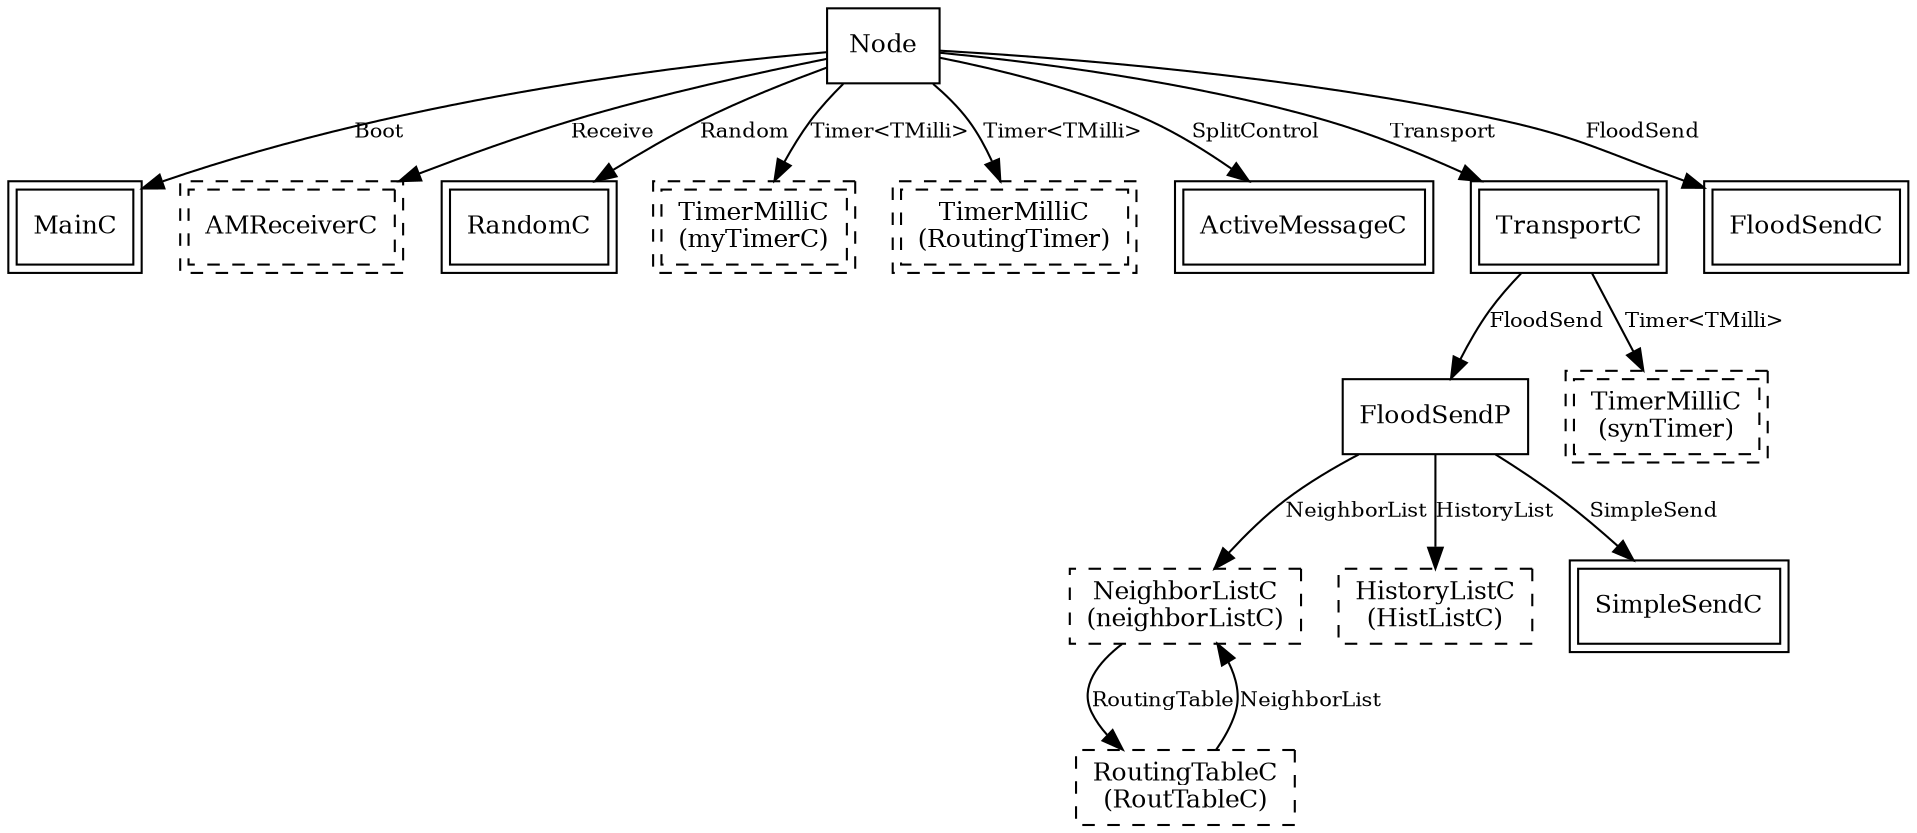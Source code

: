 digraph "NodeC" {
  "Node" [fontsize=12, shape=box, URL="../chtml/Node.html"];
  "MainC" [fontsize=12, shape=box,peripheries=2, URL="../chtml/tos.system.MainC.html"];
  "Node" [fontsize=12, shape=box, URL="../chtml/Node.html"];
  "NodeC.AMReceiverC" [fontsize=12, shape=box,peripheries=2, style=dashed, label="AMReceiverC", URL="../chtml/tos.system.AMReceiverC.html"];
  "Node" [fontsize=12, shape=box, URL="../chtml/Node.html"];
  "RandomC" [fontsize=12, shape=box,peripheries=2, URL="../chtml/tos.system.RandomC.html"];
  "Node" [fontsize=12, shape=box, URL="../chtml/Node.html"];
  "NodeC.myTimerC" [fontsize=12, shape=box,peripheries=2, style=dashed, label="TimerMilliC\n(myTimerC)", URL="../chtml/tos.system.TimerMilliC.html"];
  "Node" [fontsize=12, shape=box, URL="../chtml/Node.html"];
  "NodeC.RoutingTimer" [fontsize=12, shape=box,peripheries=2, style=dashed, label="TimerMilliC\n(RoutingTimer)", URL="../chtml/tos.system.TimerMilliC.html"];
  "Node" [fontsize=12, shape=box, URL="../chtml/Node.html"];
  "ActiveMessageC" [fontsize=12, shape=box,peripheries=2, URL="../chtml/tos.platforms.micaz.ActiveMessageC.html"];
  "Node" [fontsize=12, shape=box, URL="../chtml/Node.html"];
  "TransportC" [fontsize=12, shape=box,peripheries=2, URL="../chtml/lib.modules.TransportC.html"];
  "Node" [fontsize=12, shape=box, URL="../chtml/Node.html"];
  "FloodSendC" [fontsize=12, shape=box,peripheries=2, URL="../chtml/lib.modules.FloodSendC.html"];
  "NodeC.neighborListC" [fontsize=12, shape=box, style=dashed, label="NeighborListC\n(neighborListC)", URL="../chtml/dataStructures.modules.NeighborListC.html"];
  "NodeC.RoutTableC" [fontsize=12, shape=box, style=dashed, label="RoutingTableC\n(RoutTableC)", URL="../chtml/dataStructures.modules.RoutingTableC.html"];
  "TransportC" [fontsize=12, shape=box,peripheries=2, URL="../chtml/lib.modules.TransportC.html"];
  "FloodSendP" [fontsize=12, shape=box, URL="../chtml/lib.modules.FloodSendP.html"];
  "TransportC" [fontsize=12, shape=box,peripheries=2, URL="../chtml/lib.modules.TransportC.html"];
  "NodeC.synTimer" [fontsize=12, shape=box,peripheries=2, style=dashed, label="TimerMilliC\n(synTimer)", URL="../chtml/tos.system.TimerMilliC.html"];
  "FloodSendP" [fontsize=12, shape=box, URL="../chtml/lib.modules.FloodSendP.html"];
  "NodeC.HistListC" [fontsize=12, shape=box, style=dashed, label="HistoryListC\n(HistListC)", URL="../chtml/dataStructures.modules.HistoryListC.html"];
  "FloodSendP" [fontsize=12, shape=box, URL="../chtml/lib.modules.FloodSendP.html"];
  "NodeC.neighborListC" [fontsize=12, shape=box, style=dashed, label="NeighborListC\n(neighborListC)", URL="../chtml/dataStructures.modules.NeighborListC.html"];
  "FloodSendP" [fontsize=12, shape=box, URL="../chtml/lib.modules.FloodSendP.html"];
  "SimpleSendC" [fontsize=12, shape=box,peripheries=2, URL="../chtml/lib.modules.SimpleSendC.html"];
  "NodeC.RoutTableC" [fontsize=12, shape=box, style=dashed, label="RoutingTableC\n(RoutTableC)", URL="../chtml/dataStructures.modules.RoutingTableC.html"];
  "Node" -> "MainC" [label="Boot", URL="../ihtml/tos.interfaces.Boot.html", fontsize=10];
  "Node" -> "NodeC.AMReceiverC" [label="Receive", URL="../ihtml/tos.interfaces.Receive.html", fontsize=10];
  "Node" -> "RandomC" [label="Random", URL="../ihtml/tos.interfaces.Random.html", fontsize=10];
  "Node" -> "NodeC.myTimerC" [label="Timer<TMilli>", URL="../ihtml/tos.lib.timer.Timer.html", fontsize=10];
  "Node" -> "NodeC.RoutingTimer" [label="Timer<TMilli>", URL="../ihtml/tos.lib.timer.Timer.html", fontsize=10];
  "Node" -> "ActiveMessageC" [label="SplitControl", URL="../ihtml/tos.interfaces.SplitControl.html", fontsize=10];
  "Node" -> "TransportC" [label="Transport", URL="../ihtml/lib.interfaces.Transport.html", fontsize=10];
  "Node" -> "FloodSendC" [label="FloodSend", URL="../ihtml/lib.interfaces.FloodSend.html", fontsize=10];
  "NodeC.neighborListC" -> "NodeC.RoutTableC" [label="RoutingTable", URL="../ihtml/dataStructures.interfaces.RoutingTable.html", fontsize=10];
  "TransportC" -> "FloodSendP" [label="FloodSend", URL="../ihtml/lib.interfaces.FloodSend.html", fontsize=10];
  "TransportC" -> "NodeC.synTimer" [label="Timer<TMilli>", URL="../ihtml/tos.lib.timer.Timer.html", fontsize=10];
  "FloodSendP" -> "NodeC.HistListC" [label="HistoryList", URL="../ihtml/dataStructures.interfaces.HistoryList.html", fontsize=10];
  "FloodSendP" -> "NodeC.neighborListC" [label="NeighborList", URL="../ihtml/dataStructures.interfaces.NeighborList.html", fontsize=10];
  "FloodSendP" -> "SimpleSendC" [label="SimpleSend", URL="../ihtml/lib.interfaces.SimpleSend.html", fontsize=10];
  "NodeC.RoutTableC" -> "NodeC.neighborListC" [label="NeighborList", URL="../ihtml/dataStructures.interfaces.NeighborList.html", fontsize=10];
}

